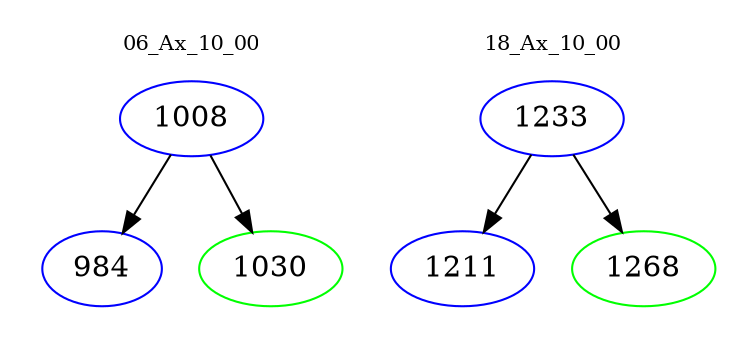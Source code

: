 digraph{
subgraph cluster_0 {
color = white
label = "06_Ax_10_00";
fontsize=10;
T0_1008 [label="1008", color="blue"]
T0_1008 -> T0_984 [color="black"]
T0_984 [label="984", color="blue"]
T0_1008 -> T0_1030 [color="black"]
T0_1030 [label="1030", color="green"]
}
subgraph cluster_1 {
color = white
label = "18_Ax_10_00";
fontsize=10;
T1_1233 [label="1233", color="blue"]
T1_1233 -> T1_1211 [color="black"]
T1_1211 [label="1211", color="blue"]
T1_1233 -> T1_1268 [color="black"]
T1_1268 [label="1268", color="green"]
}
}
